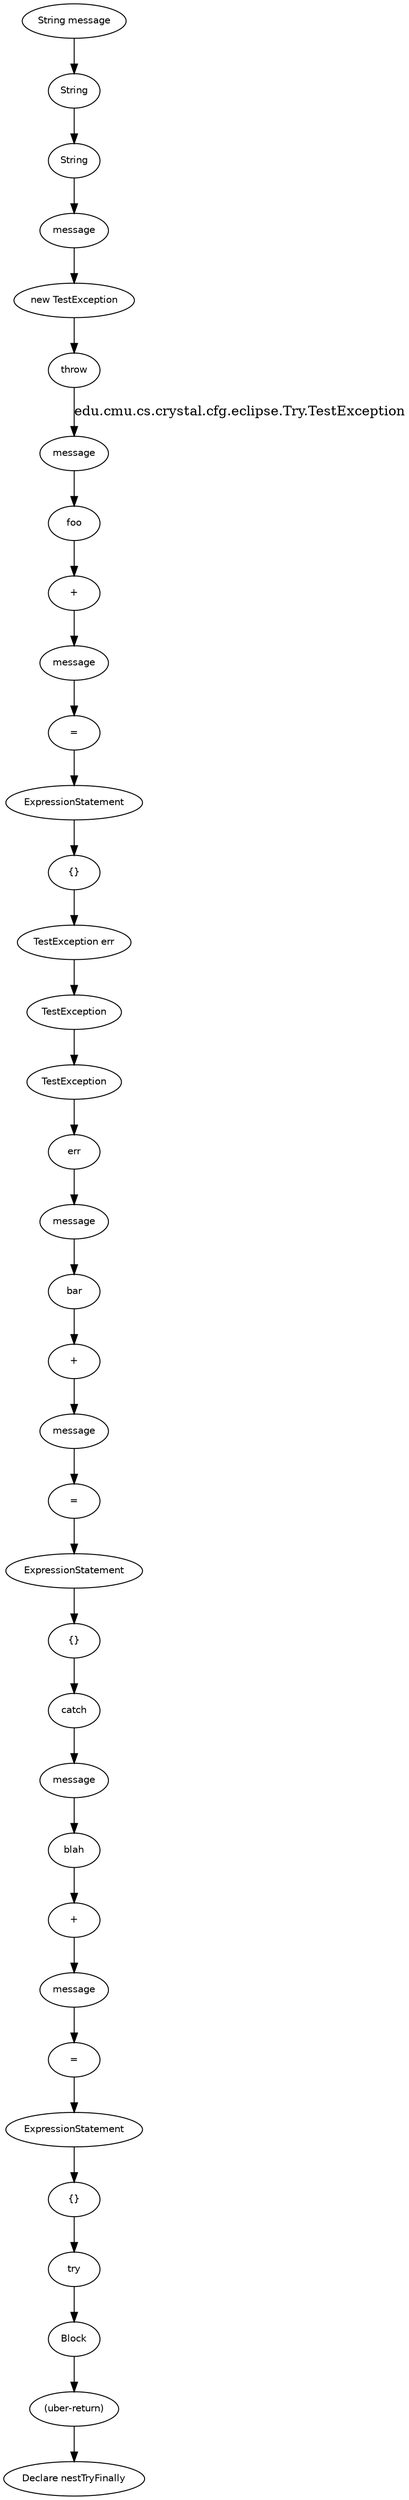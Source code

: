 digraph nestTryFinally {
  26 [
    label = bar,
    fontname = Helvetica,
    fontsize = 10
  ];
  25 [
    label = message,
    fontname = Helvetica,
    fontsize = 10
  ];
  24 [
    label = "+",
    fontname = Helvetica,
    fontsize = 10
  ];
  23 [
    label = message,
    fontname = Helvetica,
    fontsize = 10
  ];
  22 [
    label = "=",
    fontname = Helvetica,
    fontsize = 10
  ];
  21 [
    label = ExpressionStatement,
    fontname = Helvetica,
    fontsize = 10
  ];
  20 [
    label = "{}",
    fontname = Helvetica,
    fontsize = 10
  ];
  9 [
    label = ExpressionStatement,
    fontname = Helvetica,
    fontsize = 10
  ];
  8 [
    label = "{}",
    fontname = Helvetica,
    fontsize = 10
  ];
  19 [
    label = err,
    fontname = Helvetica,
    fontsize = 10
  ];
  7 [
    label = try,
    fontname = Helvetica,
    fontsize = 10
  ];
  18 [
    label = TestException,
    fontname = Helvetica,
    fontsize = 10
  ];
  6 [
    label = message,
    fontname = Helvetica,
    fontsize = 10
  ];
  17 [
    label = TestException,
    fontname = Helvetica,
    fontsize = 10
  ];
  5 [
    label = String,
    fontname = Helvetica,
    fontsize = 10
  ];
  16 [
    label = "TestException err",
    fontname = Helvetica,
    fontsize = 10
  ];
  48 [
    label = Block,
    fontname = Helvetica,
    fontsize = 10
  ];
  4 [
    label = String,
    fontname = Helvetica,
    fontsize = 10
  ];
  15 [
    label = catch,
    fontname = Helvetica,
    fontsize = 10
  ];
  47 [
    label = "{}",
    fontname = Helvetica,
    fontsize = 10
  ];
  3 [
    label = "String message",
    fontname = Helvetica,
    fontsize = 10
  ];
  14 [
    label = blah,
    fontname = Helvetica,
    fontsize = 10
  ];
  46 [
    label = ExpressionStatement,
    fontname = Helvetica,
    fontsize = 10
  ];
  2 [
    label = "(uber-return)",
    fontname = Helvetica,
    fontsize = 10
  ];
  13 [
    label = message,
    fontname = Helvetica,
    fontsize = 10
  ];
  45 [
    label = "=",
    fontname = Helvetica,
    fontsize = 10
  ];
  12 [
    label = "+",
    fontname = Helvetica,
    fontsize = 10
  ];
  44 [
    label = message,
    fontname = Helvetica,
    fontsize = 10
  ];
  0 [
    label = "Declare nestTryFinally",
    fontname = Helvetica,
    fontsize = 10
  ];
  11 [
    label = message,
    fontname = Helvetica,
    fontsize = 10
  ];
  43 [
    label = "+",
    fontname = Helvetica,
    fontsize = 10
  ];
  10 [
    label = "=",
    fontname = Helvetica,
    fontsize = 10
  ];
  42 [
    label = foo,
    fontname = Helvetica,
    fontsize = 10
  ];
  41 [
    label = message,
    fontname = Helvetica,
    fontsize = 10
  ];
  38 [
    label = "new TestException",
    fontname = Helvetica,
    fontsize = 10
  ];
  37 [
    label = throw,
    fontname = Helvetica,
    fontsize = 10
  ];
  41 -> 42 [
    label = ""
  ];
  9 -> 8 [
    label = ""
  ];
  18 -> 17 [
    label = ""
  ];
  37 -> 41 [
    label = "edu.cmu.cs.crystal.cfg.eclipse.Try.TestException"
  ];
  10 -> 9 [
    label = ""
  ];
  24 -> 23 [
    label = ""
  ];
  11 -> 10 [
    label = ""
  ];
  26 -> 24 [
    label = ""
  ];
  25 -> 26 [
    label = ""
  ];
  12 -> 11 [
    label = ""
  ];
  45 -> 46 [
    label = ""
  ];
  44 -> 45 [
    label = ""
  ];
  48 -> 2 [
    label = ""
  ];
  7 -> 48 [
    label = ""
  ];
  21 -> 20 [
    label = ""
  ];
  43 -> 44 [
    label = ""
  ];
  42 -> 43 [
    label = ""
  ];
  8 -> 7 [
    label = ""
  ];
  22 -> 21 [
    label = ""
  ];
  23 -> 22 [
    label = ""
  ];
  3 -> 5 [
    label = ""
  ];
  16 -> 18 [
    label = ""
  ];
  47 -> 16 [
    label = ""
  ];
  46 -> 47 [
    label = ""
  ];
  19 -> 25 [
    label = ""
  ];
  15 -> 13 [
    label = ""
  ];
  14 -> 12 [
    label = ""
  ];
  2 -> 0 [
    label = ""
  ];
  17 -> 19 [
    label = ""
  ];
  20 -> 15 [
    label = ""
  ];
  13 -> 14 [
    label = ""
  ];
  38 -> 37 [
    label = ""
  ];
  6 -> 38 [
    label = ""
  ];
  4 -> 6 [
    label = ""
  ];
  5 -> 4 [
    label = ""
  ];
}
